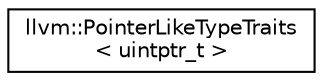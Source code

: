 digraph "Graphical Class Hierarchy"
{
  edge [fontname="Helvetica",fontsize="10",labelfontname="Helvetica",labelfontsize="10"];
  node [fontname="Helvetica",fontsize="10",shape=record];
  rankdir="LR";
  Node1 [label="llvm::PointerLikeTypeTraits\l\< uintptr_t \>",height=0.2,width=0.4,color="black", fillcolor="white", style="filled",URL="$classllvm_1_1PointerLikeTypeTraits_3_01uintptr__t_01_4.html"];
}
